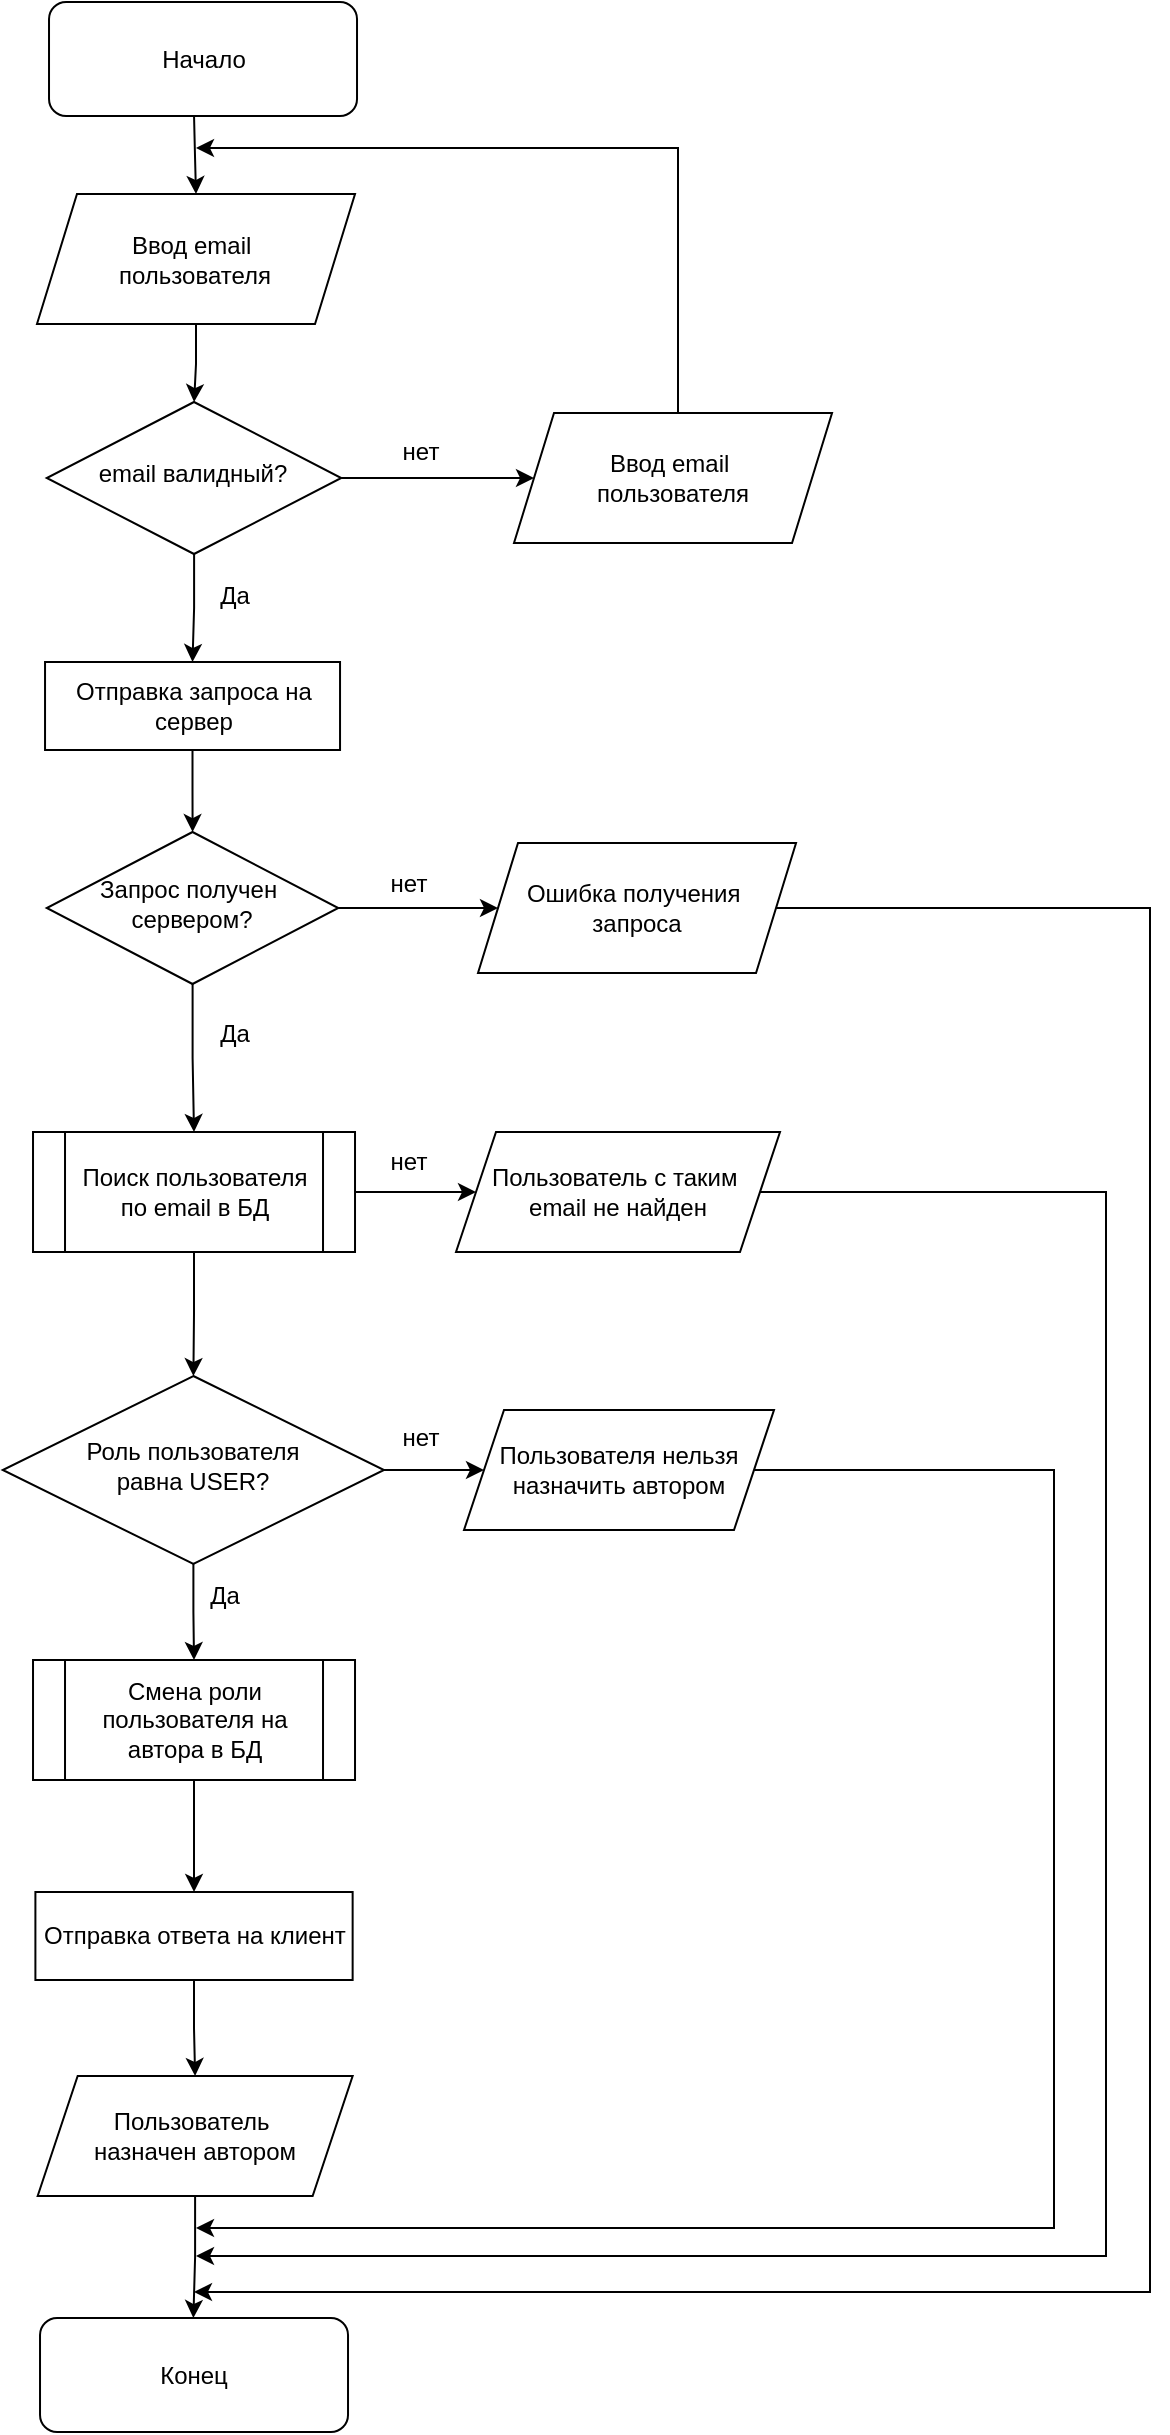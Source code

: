 <mxfile version="25.0.3">
  <diagram id="C5RBs43oDa-KdzZeNtuy" name="Page-1">
    <mxGraphModel dx="947" dy="1064" grid="0" gridSize="10" guides="1" tooltips="1" connect="1" arrows="1" fold="1" page="0" pageScale="1" pageWidth="827" pageHeight="1169" math="0" shadow="0">
      <root>
        <mxCell id="WIyWlLk6GJQsqaUBKTNV-0" />
        <mxCell id="WIyWlLk6GJQsqaUBKTNV-1" parent="WIyWlLk6GJQsqaUBKTNV-0" />
        <mxCell id="EfmrkU7l-7s9HYYSzsi7-10" value="" style="edgeStyle=orthogonalEdgeStyle;rounded=0;orthogonalLoop=1;jettySize=auto;html=1;" parent="WIyWlLk6GJQsqaUBKTNV-1" target="EfmrkU7l-7s9HYYSzsi7-9" edge="1">
          <mxGeometry relative="1" as="geometry">
            <mxPoint x="230.0" y="47" as="sourcePoint" />
          </mxGeometry>
        </mxCell>
        <mxCell id="EfmrkU7l-7s9HYYSzsi7-15" value="" style="edgeStyle=orthogonalEdgeStyle;rounded=0;orthogonalLoop=1;jettySize=auto;html=1;" parent="WIyWlLk6GJQsqaUBKTNV-1" source="EfmrkU7l-7s9HYYSzsi7-0" target="EfmrkU7l-7s9HYYSzsi7-14" edge="1">
          <mxGeometry relative="1" as="geometry" />
        </mxCell>
        <mxCell id="EfmrkU7l-7s9HYYSzsi7-19" value="" style="edgeStyle=orthogonalEdgeStyle;rounded=0;orthogonalLoop=1;jettySize=auto;html=1;" parent="WIyWlLk6GJQsqaUBKTNV-1" source="EfmrkU7l-7s9HYYSzsi7-0" edge="1">
          <mxGeometry relative="1" as="geometry">
            <mxPoint x="400" y="229" as="targetPoint" />
          </mxGeometry>
        </mxCell>
        <mxCell id="EfmrkU7l-7s9HYYSzsi7-0" value="email валидный?" style="rhombus;whiteSpace=wrap;html=1;shadow=0;fontFamily=Helvetica;fontSize=12;align=center;strokeWidth=1;spacing=6;spacingTop=-4;" parent="WIyWlLk6GJQsqaUBKTNV-1" vertex="1">
          <mxGeometry x="156.38" y="191" width="147.25" height="76" as="geometry" />
        </mxCell>
        <mxCell id="EfmrkU7l-7s9HYYSzsi7-2" value="нет" style="text;html=1;align=center;verticalAlign=middle;resizable=0;points=[];autosize=1;strokeColor=none;fillColor=none;" parent="WIyWlLk6GJQsqaUBKTNV-1" vertex="1">
          <mxGeometry x="325" y="203" width="36" height="26" as="geometry" />
        </mxCell>
        <mxCell id="EfmrkU7l-7s9HYYSzsi7-11" value="" style="edgeStyle=orthogonalEdgeStyle;rounded=0;orthogonalLoop=1;jettySize=auto;html=1;" parent="WIyWlLk6GJQsqaUBKTNV-1" source="EfmrkU7l-7s9HYYSzsi7-9" target="EfmrkU7l-7s9HYYSzsi7-0" edge="1">
          <mxGeometry relative="1" as="geometry" />
        </mxCell>
        <mxCell id="EfmrkU7l-7s9HYYSzsi7-9" value="&lt;span style=&quot;color: rgb(0, 0, 0); font-family: Helvetica; font-size: 12px; font-style: normal; font-variant-ligatures: normal; font-variant-caps: normal; font-weight: 400; letter-spacing: normal; orphans: 2; text-align: center; text-indent: 0px; text-transform: none; widows: 2; word-spacing: 0px; -webkit-text-stroke-width: 0px; white-space: normal; background-color: rgb(255, 255, 255); text-decoration-thickness: initial; text-decoration-style: initial; text-decoration-color: initial; display: inline !important; float: none;&quot;&gt;Ввод email&amp;nbsp;&lt;/span&gt;&lt;div&gt;&lt;span style=&quot;color: rgb(0, 0, 0); font-family: Helvetica; font-size: 12px; font-style: normal; font-variant-ligatures: normal; font-variant-caps: normal; font-weight: 400; letter-spacing: normal; orphans: 2; text-align: center; text-indent: 0px; text-transform: none; widows: 2; word-spacing: 0px; -webkit-text-stroke-width: 0px; white-space: normal; background-color: rgb(255, 255, 255); text-decoration-thickness: initial; text-decoration-style: initial; text-decoration-color: initial; display: inline !important; float: none;&quot;&gt;пользователя&lt;/span&gt;&lt;br&gt;&lt;/div&gt;" style="shape=parallelogram;perimeter=parallelogramPerimeter;whiteSpace=wrap;html=1;fixedSize=1;" parent="WIyWlLk6GJQsqaUBKTNV-1" vertex="1">
          <mxGeometry x="151.49" y="87" width="159.02" height="65" as="geometry" />
        </mxCell>
        <mxCell id="EfmrkU7l-7s9HYYSzsi7-17" value="" style="edgeStyle=orthogonalEdgeStyle;rounded=0;orthogonalLoop=1;jettySize=auto;html=1;" parent="WIyWlLk6GJQsqaUBKTNV-1" source="EfmrkU7l-7s9HYYSzsi7-14" target="EfmrkU7l-7s9HYYSzsi7-16" edge="1">
          <mxGeometry relative="1" as="geometry" />
        </mxCell>
        <mxCell id="EfmrkU7l-7s9HYYSzsi7-14" value="Отправка запроса на сервер" style="rounded=0;whiteSpace=wrap;html=1;fontSize=12;glass=0;strokeWidth=1;shadow=0;" parent="WIyWlLk6GJQsqaUBKTNV-1" vertex="1">
          <mxGeometry x="155.52" y="321" width="147.5" height="44" as="geometry" />
        </mxCell>
        <mxCell id="EfmrkU7l-7s9HYYSzsi7-23" value="" style="edgeStyle=orthogonalEdgeStyle;rounded=0;orthogonalLoop=1;jettySize=auto;html=1;entryX=0;entryY=0.5;entryDx=0;entryDy=0;" parent="WIyWlLk6GJQsqaUBKTNV-1" source="EfmrkU7l-7s9HYYSzsi7-16" target="WKl2SL4BL_Xx__ZcQyPL-10" edge="1">
          <mxGeometry relative="1" as="geometry">
            <mxPoint x="381.0" y="444" as="targetPoint" />
          </mxGeometry>
        </mxCell>
        <mxCell id="EfmrkU7l-7s9HYYSzsi7-26" value="" style="edgeStyle=orthogonalEdgeStyle;rounded=0;orthogonalLoop=1;jettySize=auto;html=1;" parent="WIyWlLk6GJQsqaUBKTNV-1" source="EfmrkU7l-7s9HYYSzsi7-16" target="EfmrkU7l-7s9HYYSzsi7-25" edge="1">
          <mxGeometry relative="1" as="geometry" />
        </mxCell>
        <mxCell id="EfmrkU7l-7s9HYYSzsi7-16" value="Запрос получен&amp;nbsp;&lt;div&gt;сервером?&lt;/div&gt;" style="rhombus;whiteSpace=wrap;html=1;shadow=0;fontFamily=Helvetica;fontSize=12;align=center;strokeWidth=1;spacing=6;spacingTop=-4;" parent="WIyWlLk6GJQsqaUBKTNV-1" vertex="1">
          <mxGeometry x="156.38" y="406" width="145.77" height="76" as="geometry" />
        </mxCell>
        <mxCell id="EfmrkU7l-7s9HYYSzsi7-20" style="edgeStyle=orthogonalEdgeStyle;rounded=0;orthogonalLoop=1;jettySize=auto;html=1;" parent="WIyWlLk6GJQsqaUBKTNV-1" edge="1">
          <mxGeometry relative="1" as="geometry">
            <Array as="points">
              <mxPoint x="472" y="64" />
            </Array>
            <mxPoint x="472" y="199" as="sourcePoint" />
            <mxPoint x="231" y="64" as="targetPoint" />
          </mxGeometry>
        </mxCell>
        <mxCell id="EfmrkU7l-7s9HYYSzsi7-24" value="нет" style="text;html=1;align=center;verticalAlign=middle;resizable=0;points=[];autosize=1;strokeColor=none;fillColor=none;" parent="WIyWlLk6GJQsqaUBKTNV-1" vertex="1">
          <mxGeometry x="319" y="419" width="36" height="26" as="geometry" />
        </mxCell>
        <mxCell id="EfmrkU7l-7s9HYYSzsi7-31" value="" style="edgeStyle=orthogonalEdgeStyle;rounded=0;orthogonalLoop=1;jettySize=auto;html=1;" parent="WIyWlLk6GJQsqaUBKTNV-1" source="EfmrkU7l-7s9HYYSzsi7-25" target="EfmrkU7l-7s9HYYSzsi7-30" edge="1">
          <mxGeometry relative="1" as="geometry" />
        </mxCell>
        <mxCell id="EfmrkU7l-7s9HYYSzsi7-37" value="" style="edgeStyle=orthogonalEdgeStyle;rounded=0;orthogonalLoop=1;jettySize=auto;html=1;" parent="WIyWlLk6GJQsqaUBKTNV-1" source="EfmrkU7l-7s9HYYSzsi7-25" target="EfmrkU7l-7s9HYYSzsi7-36" edge="1">
          <mxGeometry relative="1" as="geometry" />
        </mxCell>
        <mxCell id="EfmrkU7l-7s9HYYSzsi7-25" value="Поиск пользователя по email в БД" style="shape=process;whiteSpace=wrap;html=1;backgroundOutline=1;" parent="WIyWlLk6GJQsqaUBKTNV-1" vertex="1">
          <mxGeometry x="149.51" y="556" width="161" height="60" as="geometry" />
        </mxCell>
        <mxCell id="EfmrkU7l-7s9HYYSzsi7-27" value="Да" style="text;html=1;align=center;verticalAlign=middle;resizable=0;points=[];autosize=1;strokeColor=none;fillColor=none;" parent="WIyWlLk6GJQsqaUBKTNV-1" vertex="1">
          <mxGeometry x="233" y="494" width="33" height="26" as="geometry" />
        </mxCell>
        <mxCell id="EfmrkU7l-7s9HYYSzsi7-28" value="Да" style="text;html=1;align=center;verticalAlign=middle;resizable=0;points=[];autosize=1;strokeColor=none;fillColor=none;" parent="WIyWlLk6GJQsqaUBKTNV-1" vertex="1">
          <mxGeometry x="233" y="275" width="33" height="26" as="geometry" />
        </mxCell>
        <mxCell id="WKl2SL4BL_Xx__ZcQyPL-12" style="edgeStyle=orthogonalEdgeStyle;rounded=0;orthogonalLoop=1;jettySize=auto;html=1;" parent="WIyWlLk6GJQsqaUBKTNV-1" source="EfmrkU7l-7s9HYYSzsi7-30" edge="1">
          <mxGeometry relative="1" as="geometry">
            <mxPoint x="231" y="1118" as="targetPoint" />
            <Array as="points">
              <mxPoint x="686" y="586" />
              <mxPoint x="686" y="1118" />
            </Array>
          </mxGeometry>
        </mxCell>
        <mxCell id="EfmrkU7l-7s9HYYSzsi7-30" value="Пользователь с таким&amp;nbsp;&lt;div&gt;email не найден&lt;/div&gt;" style="shape=parallelogram;perimeter=parallelogramPerimeter;whiteSpace=wrap;html=1;fixedSize=1;" parent="WIyWlLk6GJQsqaUBKTNV-1" vertex="1">
          <mxGeometry x="361" y="556" width="162" height="60" as="geometry" />
        </mxCell>
        <mxCell id="EfmrkU7l-7s9HYYSzsi7-32" value="нет" style="text;html=1;align=center;verticalAlign=middle;resizable=0;points=[];autosize=1;strokeColor=none;fillColor=none;" parent="WIyWlLk6GJQsqaUBKTNV-1" vertex="1">
          <mxGeometry x="319" y="558" width="36" height="26" as="geometry" />
        </mxCell>
        <mxCell id="EfmrkU7l-7s9HYYSzsi7-39" value="" style="edgeStyle=orthogonalEdgeStyle;rounded=0;orthogonalLoop=1;jettySize=auto;html=1;" parent="WIyWlLk6GJQsqaUBKTNV-1" source="EfmrkU7l-7s9HYYSzsi7-36" target="EfmrkU7l-7s9HYYSzsi7-38" edge="1">
          <mxGeometry relative="1" as="geometry" />
        </mxCell>
        <mxCell id="EfmrkU7l-7s9HYYSzsi7-44" value="" style="edgeStyle=orthogonalEdgeStyle;rounded=0;orthogonalLoop=1;jettySize=auto;html=1;" parent="WIyWlLk6GJQsqaUBKTNV-1" source="EfmrkU7l-7s9HYYSzsi7-36" target="EfmrkU7l-7s9HYYSzsi7-43" edge="1">
          <mxGeometry relative="1" as="geometry" />
        </mxCell>
        <mxCell id="EfmrkU7l-7s9HYYSzsi7-36" value="Роль пользователя&lt;div&gt;равна USER?&lt;/div&gt;" style="rhombus;whiteSpace=wrap;html=1;shadow=0;fontFamily=Helvetica;fontSize=12;align=center;strokeWidth=1;spacing=6;spacingTop=-4;" parent="WIyWlLk6GJQsqaUBKTNV-1" vertex="1">
          <mxGeometry x="134.38" y="678" width="190.62" height="94" as="geometry" />
        </mxCell>
        <mxCell id="WKl2SL4BL_Xx__ZcQyPL-13" style="edgeStyle=orthogonalEdgeStyle;rounded=0;orthogonalLoop=1;jettySize=auto;html=1;" parent="WIyWlLk6GJQsqaUBKTNV-1" source="EfmrkU7l-7s9HYYSzsi7-38" edge="1">
          <mxGeometry relative="1" as="geometry">
            <mxPoint x="231" y="1104" as="targetPoint" />
            <Array as="points">
              <mxPoint x="660" y="725" />
              <mxPoint x="660" y="1104" />
            </Array>
          </mxGeometry>
        </mxCell>
        <mxCell id="EfmrkU7l-7s9HYYSzsi7-38" value="Пользователя нельзя&lt;div&gt;назначить автором&lt;/div&gt;" style="shape=parallelogram;perimeter=parallelogramPerimeter;whiteSpace=wrap;html=1;fixedSize=1;" parent="WIyWlLk6GJQsqaUBKTNV-1" vertex="1">
          <mxGeometry x="365" y="695" width="155" height="60" as="geometry" />
        </mxCell>
        <mxCell id="EfmrkU7l-7s9HYYSzsi7-40" value="нет" style="text;html=1;align=center;verticalAlign=middle;resizable=0;points=[];autosize=1;strokeColor=none;fillColor=none;" parent="WIyWlLk6GJQsqaUBKTNV-1" vertex="1">
          <mxGeometry x="325" y="696" width="36" height="26" as="geometry" />
        </mxCell>
        <mxCell id="EfmrkU7l-7s9HYYSzsi7-48" value="" style="edgeStyle=orthogonalEdgeStyle;rounded=0;orthogonalLoop=1;jettySize=auto;html=1;" parent="WIyWlLk6GJQsqaUBKTNV-1" source="EfmrkU7l-7s9HYYSzsi7-43" target="EfmrkU7l-7s9HYYSzsi7-46" edge="1">
          <mxGeometry relative="1" as="geometry" />
        </mxCell>
        <mxCell id="EfmrkU7l-7s9HYYSzsi7-43" value="Смена роли пользователя на автора в БД" style="shape=process;whiteSpace=wrap;html=1;backgroundOutline=1;" parent="WIyWlLk6GJQsqaUBKTNV-1" vertex="1">
          <mxGeometry x="149.51" y="820" width="161" height="60" as="geometry" />
        </mxCell>
        <mxCell id="EfmrkU7l-7s9HYYSzsi7-50" value="" style="edgeStyle=orthogonalEdgeStyle;rounded=0;orthogonalLoop=1;jettySize=auto;html=1;" parent="WIyWlLk6GJQsqaUBKTNV-1" source="EfmrkU7l-7s9HYYSzsi7-46" target="EfmrkU7l-7s9HYYSzsi7-49" edge="1">
          <mxGeometry relative="1" as="geometry" />
        </mxCell>
        <mxCell id="EfmrkU7l-7s9HYYSzsi7-46" value="Отправка ответа на клиент" style="rounded=0;whiteSpace=wrap;html=1;fontSize=12;glass=0;strokeWidth=1;shadow=0;" parent="WIyWlLk6GJQsqaUBKTNV-1" vertex="1">
          <mxGeometry x="150.7" y="936" width="158.62" height="44" as="geometry" />
        </mxCell>
        <mxCell id="EfmrkU7l-7s9HYYSzsi7-51" value="" style="edgeStyle=orthogonalEdgeStyle;rounded=0;orthogonalLoop=1;jettySize=auto;html=1;" parent="WIyWlLk6GJQsqaUBKTNV-1" source="EfmrkU7l-7s9HYYSzsi7-49" edge="1">
          <mxGeometry relative="1" as="geometry">
            <mxPoint x="229.69" y="1149" as="targetPoint" />
          </mxGeometry>
        </mxCell>
        <mxCell id="EfmrkU7l-7s9HYYSzsi7-49" value="Пользователь&amp;nbsp;&lt;div&gt;назначен автором&lt;/div&gt;" style="shape=parallelogram;perimeter=parallelogramPerimeter;whiteSpace=wrap;html=1;fixedSize=1;" parent="WIyWlLk6GJQsqaUBKTNV-1" vertex="1">
          <mxGeometry x="151.83" y="1028" width="157.49" height="60" as="geometry" />
        </mxCell>
        <mxCell id="WKl2SL4BL_Xx__ZcQyPL-5" value="Начало" style="rounded=1;whiteSpace=wrap;html=1;" parent="WIyWlLk6GJQsqaUBKTNV-1" vertex="1">
          <mxGeometry x="157.51" y="-9" width="154" height="57" as="geometry" />
        </mxCell>
        <mxCell id="WKl2SL4BL_Xx__ZcQyPL-6" value="Да" style="text;html=1;align=center;verticalAlign=middle;resizable=0;points=[];autosize=1;strokeColor=none;fillColor=none;" parent="WIyWlLk6GJQsqaUBKTNV-1" vertex="1">
          <mxGeometry x="228" y="775" width="33" height="26" as="geometry" />
        </mxCell>
        <mxCell id="WKl2SL4BL_Xx__ZcQyPL-7" value="Конец" style="rounded=1;whiteSpace=wrap;html=1;" parent="WIyWlLk6GJQsqaUBKTNV-1" vertex="1">
          <mxGeometry x="153.01" y="1149" width="154" height="57" as="geometry" />
        </mxCell>
        <mxCell id="WKl2SL4BL_Xx__ZcQyPL-8" value="&lt;span style=&quot;color: rgb(0, 0, 0); font-family: Helvetica; font-size: 12px; font-style: normal; font-variant-ligatures: normal; font-variant-caps: normal; font-weight: 400; letter-spacing: normal; orphans: 2; text-align: center; text-indent: 0px; text-transform: none; widows: 2; word-spacing: 0px; -webkit-text-stroke-width: 0px; white-space: normal; background-color: rgb(255, 255, 255); text-decoration-thickness: initial; text-decoration-style: initial; text-decoration-color: initial; display: inline !important; float: none;&quot;&gt;Ввод email&amp;nbsp;&lt;/span&gt;&lt;div&gt;&lt;span style=&quot;color: rgb(0, 0, 0); font-family: Helvetica; font-size: 12px; font-style: normal; font-variant-ligatures: normal; font-variant-caps: normal; font-weight: 400; letter-spacing: normal; orphans: 2; text-align: center; text-indent: 0px; text-transform: none; widows: 2; word-spacing: 0px; -webkit-text-stroke-width: 0px; white-space: normal; background-color: rgb(255, 255, 255); text-decoration-thickness: initial; text-decoration-style: initial; text-decoration-color: initial; display: inline !important; float: none;&quot;&gt;пользователя&lt;/span&gt;&lt;br&gt;&lt;/div&gt;" style="shape=parallelogram;perimeter=parallelogramPerimeter;whiteSpace=wrap;html=1;fixedSize=1;" parent="WIyWlLk6GJQsqaUBKTNV-1" vertex="1">
          <mxGeometry x="390" y="196.5" width="159.02" height="65" as="geometry" />
        </mxCell>
        <mxCell id="WKl2SL4BL_Xx__ZcQyPL-11" style="edgeStyle=orthogonalEdgeStyle;rounded=0;orthogonalLoop=1;jettySize=auto;html=1;" parent="WIyWlLk6GJQsqaUBKTNV-1" source="WKl2SL4BL_Xx__ZcQyPL-10" edge="1">
          <mxGeometry relative="1" as="geometry">
            <mxPoint x="230" y="1136" as="targetPoint" />
            <Array as="points">
              <mxPoint x="708" y="444" />
              <mxPoint x="708" y="1136" />
              <mxPoint x="232" y="1136" />
            </Array>
          </mxGeometry>
        </mxCell>
        <mxCell id="WKl2SL4BL_Xx__ZcQyPL-10" value="&lt;div&gt;Ошибка получения&amp;nbsp;&lt;div&gt;запроса&lt;/div&gt;&lt;/div&gt;" style="shape=parallelogram;perimeter=parallelogramPerimeter;whiteSpace=wrap;html=1;fixedSize=1;" parent="WIyWlLk6GJQsqaUBKTNV-1" vertex="1">
          <mxGeometry x="372" y="411.5" width="159.02" height="65" as="geometry" />
        </mxCell>
      </root>
    </mxGraphModel>
  </diagram>
</mxfile>
